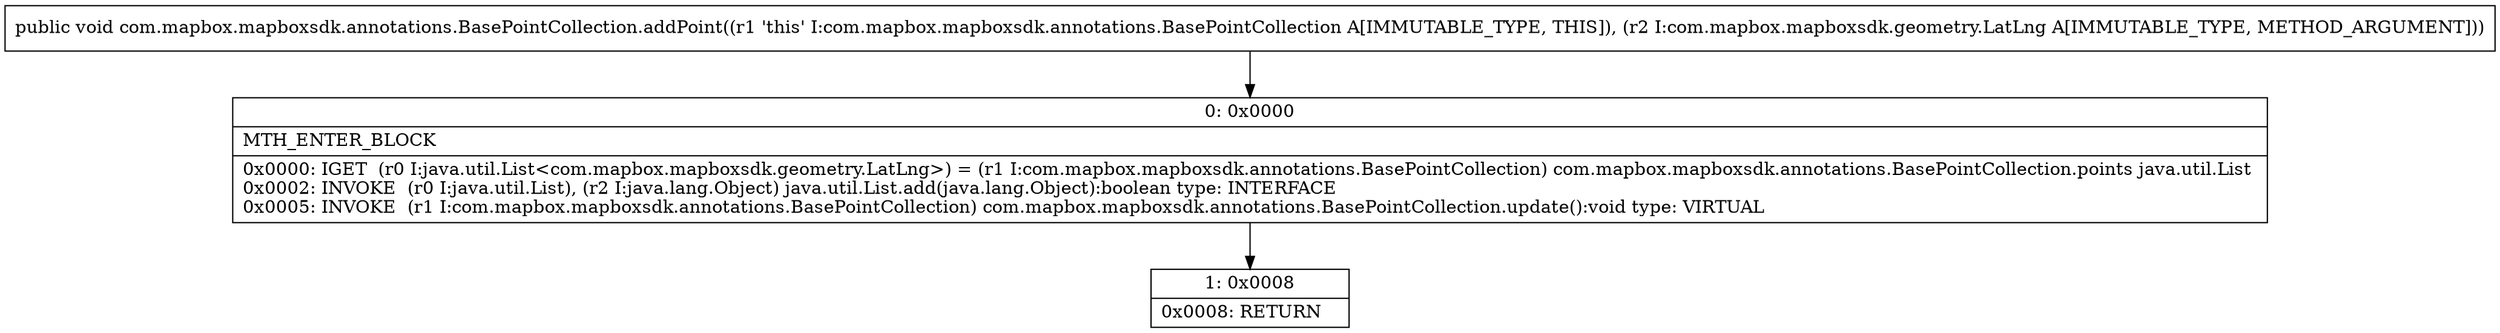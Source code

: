 digraph "CFG forcom.mapbox.mapboxsdk.annotations.BasePointCollection.addPoint(Lcom\/mapbox\/mapboxsdk\/geometry\/LatLng;)V" {
Node_0 [shape=record,label="{0\:\ 0x0000|MTH_ENTER_BLOCK\l|0x0000: IGET  (r0 I:java.util.List\<com.mapbox.mapboxsdk.geometry.LatLng\>) = (r1 I:com.mapbox.mapboxsdk.annotations.BasePointCollection) com.mapbox.mapboxsdk.annotations.BasePointCollection.points java.util.List \l0x0002: INVOKE  (r0 I:java.util.List), (r2 I:java.lang.Object) java.util.List.add(java.lang.Object):boolean type: INTERFACE \l0x0005: INVOKE  (r1 I:com.mapbox.mapboxsdk.annotations.BasePointCollection) com.mapbox.mapboxsdk.annotations.BasePointCollection.update():void type: VIRTUAL \l}"];
Node_1 [shape=record,label="{1\:\ 0x0008|0x0008: RETURN   \l}"];
MethodNode[shape=record,label="{public void com.mapbox.mapboxsdk.annotations.BasePointCollection.addPoint((r1 'this' I:com.mapbox.mapboxsdk.annotations.BasePointCollection A[IMMUTABLE_TYPE, THIS]), (r2 I:com.mapbox.mapboxsdk.geometry.LatLng A[IMMUTABLE_TYPE, METHOD_ARGUMENT])) }"];
MethodNode -> Node_0;
Node_0 -> Node_1;
}

